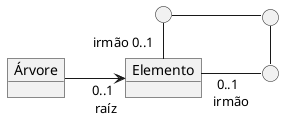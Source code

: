 @startuml mod04ima03-02
skinparam linetype ortho
object "Árvore" as ar 
object "Elemento" as el 
circle " " as p1
circle " " as p2
circle " " as p3

left to right direction
ar -->"0..1 \n raíz" el
el "irmão 0..1"-left- p1
p1 -down- p2
p2 -right- p3
p3 -up-"0..1 \n irmão" el

@enduml


